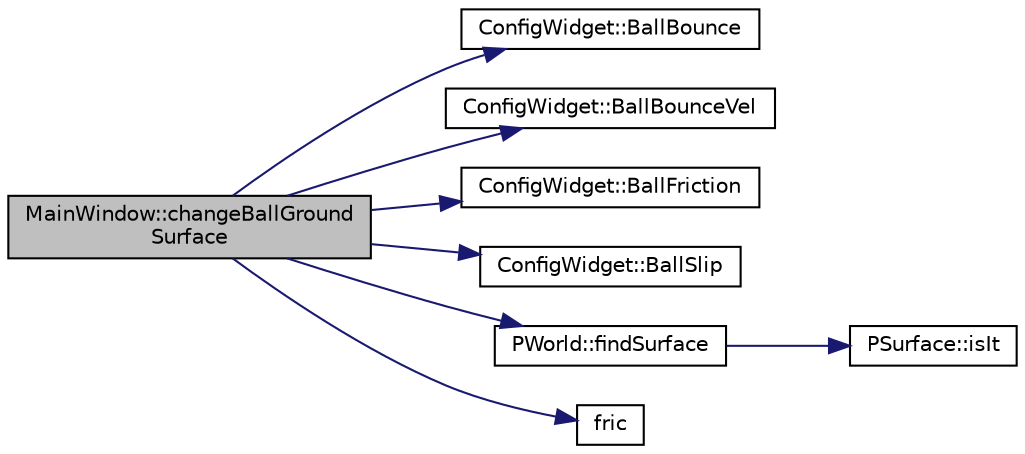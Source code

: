 digraph "MainWindow::changeBallGroundSurface"
{
 // INTERACTIVE_SVG=YES
  edge [fontname="Helvetica",fontsize="10",labelfontname="Helvetica",labelfontsize="10"];
  node [fontname="Helvetica",fontsize="10",shape=record];
  rankdir="LR";
  Node1 [label="MainWindow::changeBallGround\lSurface",height=0.2,width=0.4,color="black", fillcolor="grey75", style="filled", fontcolor="black"];
  Node1 -> Node2 [color="midnightblue",fontsize="10",style="solid",fontname="Helvetica"];
  Node2 [label="ConfigWidget::BallBounce",height=0.2,width=0.4,color="black", fillcolor="white", style="filled",URL="$d6/d55/class_config_widget.html#a967f015a3359a6fb7035c8b42012f1c6"];
  Node1 -> Node3 [color="midnightblue",fontsize="10",style="solid",fontname="Helvetica"];
  Node3 [label="ConfigWidget::BallBounceVel",height=0.2,width=0.4,color="black", fillcolor="white", style="filled",URL="$d6/d55/class_config_widget.html#a9ae24d7392a654d15979a068c5950d4d"];
  Node1 -> Node4 [color="midnightblue",fontsize="10",style="solid",fontname="Helvetica"];
  Node4 [label="ConfigWidget::BallFriction",height=0.2,width=0.4,color="black", fillcolor="white", style="filled",URL="$d6/d55/class_config_widget.html#a97000cb92033db3e8869efc98eae3feb"];
  Node1 -> Node5 [color="midnightblue",fontsize="10",style="solid",fontname="Helvetica"];
  Node5 [label="ConfigWidget::BallSlip",height=0.2,width=0.4,color="black", fillcolor="white", style="filled",URL="$d6/d55/class_config_widget.html#ac7ab3f26c23acc566009311f6fb312b3"];
  Node1 -> Node6 [color="midnightblue",fontsize="10",style="solid",fontname="Helvetica"];
  Node6 [label="PWorld::findSurface",height=0.2,width=0.4,color="black", fillcolor="white", style="filled",URL="$de/d29/class_p_world.html#ad455d6d2e5de9e7a0fecd064557d51b4"];
  Node6 -> Node7 [color="midnightblue",fontsize="10",style="solid",fontname="Helvetica"];
  Node7 [label="PSurface::isIt",height=0.2,width=0.4,color="black", fillcolor="white", style="filled",URL="$d5/dd2/class_p_surface.html#a90806d36302da3020a276d9c8fbe0976"];
  Node1 -> Node8 [color="midnightblue",fontsize="10",style="solid",fontname="Helvetica"];
  Node8 [label="fric",height=0.2,width=0.4,color="black", fillcolor="white", style="filled",URL="$d4/d4c/sslworld_8h.html#ae90a89c08ce620406bdddbc833db299f"];
}
